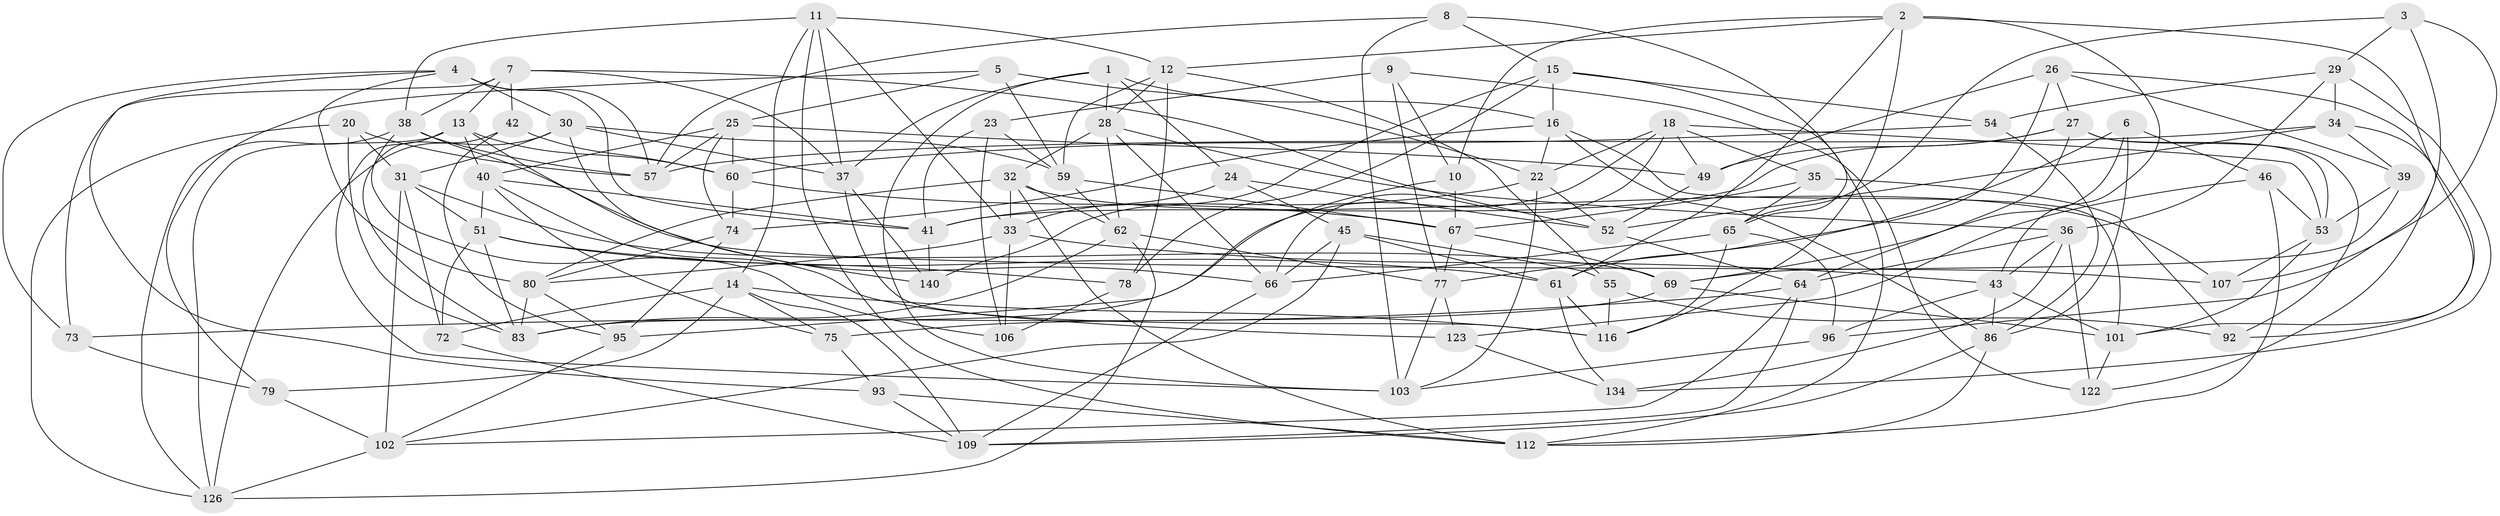 // Generated by graph-tools (version 1.1) at 2025/52/02/27/25 19:52:28]
// undirected, 85 vertices, 222 edges
graph export_dot {
graph [start="1"]
  node [color=gray90,style=filled];
  1 [super="+19"];
  2 [super="+121"];
  3;
  4 [super="+17"];
  5;
  6;
  7 [super="+104"];
  8;
  9;
  10;
  11 [super="+88"];
  12 [super="+128"];
  13 [super="+21"];
  14 [super="+125"];
  15 [super="+84"];
  16 [super="+105"];
  18 [super="+68"];
  20;
  22 [super="+94"];
  23;
  24 [super="+56"];
  25 [super="+48"];
  26 [super="+117"];
  27 [super="+58"];
  28 [super="+81"];
  29 [super="+47"];
  30 [super="+90"];
  31 [super="+127"];
  32 [super="+76"];
  33 [super="+139"];
  34 [super="+85"];
  35;
  36 [super="+108"];
  37 [super="+63"];
  38 [super="+50"];
  39;
  40 [super="+135"];
  41 [super="+44"];
  42;
  43 [super="+119"];
  45 [super="+124"];
  46;
  49 [super="+136"];
  51 [super="+97"];
  52 [super="+87"];
  53 [super="+70"];
  54;
  55;
  57 [super="+133"];
  59 [super="+89"];
  60 [super="+110"];
  61 [super="+137"];
  62 [super="+114"];
  64 [super="+71"];
  65 [super="+82"];
  66 [super="+99"];
  67 [super="+130"];
  69 [super="+100"];
  72;
  73;
  74 [super="+91"];
  75;
  77 [super="+141"];
  78;
  79;
  80 [super="+120"];
  83 [super="+113"];
  86 [super="+118"];
  92;
  93;
  95 [super="+98"];
  96;
  101 [super="+138"];
  102 [super="+115"];
  103 [super="+132"];
  106;
  107;
  109 [super="+111"];
  112 [super="+131"];
  116 [super="+142"];
  122;
  123;
  126 [super="+129"];
  134;
  140;
  1 -- 103;
  1 -- 24 [weight=2];
  1 -- 28;
  1 -- 16;
  1 -- 37;
  2 -- 10;
  2 -- 116;
  2 -- 12;
  2 -- 61;
  2 -- 43;
  2 -- 101;
  3 -- 96;
  3 -- 107;
  3 -- 65;
  3 -- 29;
  4 -- 73;
  4 -- 93;
  4 -- 41;
  4 -- 30;
  4 -- 57;
  4 -- 80;
  5 -- 22;
  5 -- 79;
  5 -- 25;
  5 -- 59;
  6 -- 46;
  6 -- 69;
  6 -- 86;
  6 -- 77;
  7 -- 73;
  7 -- 38;
  7 -- 42;
  7 -- 37;
  7 -- 13;
  7 -- 52;
  8 -- 103;
  8 -- 65;
  8 -- 15;
  8 -- 57;
  9 -- 10;
  9 -- 77;
  9 -- 122;
  9 -- 23;
  10 -- 67;
  10 -- 95;
  11 -- 112;
  11 -- 14;
  11 -- 38;
  11 -- 12;
  11 -- 33;
  11 -- 37;
  12 -- 59;
  12 -- 78;
  12 -- 55;
  12 -- 28;
  13 -- 40;
  13 -- 103;
  13 -- 60;
  13 -- 126;
  13 -- 66;
  14 -- 72;
  14 -- 75;
  14 -- 116;
  14 -- 79;
  14 -- 109;
  15 -- 16;
  15 -- 54;
  15 -- 112;
  15 -- 140;
  15 -- 78;
  16 -- 86;
  16 -- 74;
  16 -- 22;
  16 -- 101;
  18 -- 35;
  18 -- 66;
  18 -- 53;
  18 -- 22;
  18 -- 83;
  18 -- 49;
  20 -- 83;
  20 -- 126;
  20 -- 31;
  20 -- 57;
  22 -- 103;
  22 -- 52;
  22 -- 41;
  23 -- 106;
  23 -- 41;
  23 -- 59;
  24 -- 45 [weight=2];
  24 -- 33;
  24 -- 52;
  25 -- 60;
  25 -- 57;
  25 -- 40;
  25 -- 74;
  25 -- 49;
  26 -- 61;
  26 -- 92;
  26 -- 39;
  26 -- 27;
  26 -- 49 [weight=2];
  27 -- 41;
  27 -- 49;
  27 -- 53;
  27 -- 64;
  27 -- 92;
  28 -- 62;
  28 -- 32;
  28 -- 66;
  28 -- 36;
  29 -- 54;
  29 -- 134;
  29 -- 36;
  29 -- 34 [weight=2];
  30 -- 37;
  30 -- 140;
  30 -- 59;
  30 -- 126;
  30 -- 31;
  31 -- 72;
  31 -- 102;
  31 -- 51;
  31 -- 69;
  32 -- 80;
  32 -- 107;
  32 -- 112;
  32 -- 62;
  32 -- 33;
  33 -- 43;
  33 -- 106;
  33 -- 80;
  34 -- 39;
  34 -- 57;
  34 -- 122;
  34 -- 52;
  35 -- 92;
  35 -- 67;
  35 -- 65;
  36 -- 43;
  36 -- 64;
  36 -- 122;
  36 -- 134;
  37 -- 140;
  37 -- 116;
  38 -- 126;
  38 -- 107;
  38 -- 57;
  38 -- 106;
  39 -- 53;
  39 -- 69;
  40 -- 41;
  40 -- 51;
  40 -- 123;
  40 -- 75;
  41 -- 140;
  42 -- 95;
  42 -- 60;
  42 -- 83;
  43 -- 86;
  43 -- 96;
  43 -- 101;
  45 -- 55;
  45 -- 61;
  45 -- 102;
  45 -- 66;
  46 -- 123;
  46 -- 112;
  46 -- 53;
  49 -- 52;
  51 -- 78;
  51 -- 72;
  51 -- 83;
  51 -- 61;
  52 -- 64;
  53 -- 101;
  53 -- 107;
  54 -- 60;
  54 -- 86;
  55 -- 92;
  55 -- 116;
  59 -- 67;
  59 -- 62;
  60 -- 67;
  60 -- 74;
  61 -- 134;
  61 -- 116;
  62 -- 126;
  62 -- 77;
  62 -- 83;
  64 -- 102;
  64 -- 73;
  64 -- 109;
  65 -- 116;
  65 -- 96;
  65 -- 66;
  66 -- 109;
  67 -- 77;
  67 -- 69;
  69 -- 75;
  69 -- 101;
  72 -- 109;
  73 -- 79;
  74 -- 95 [weight=2];
  74 -- 80;
  75 -- 93;
  77 -- 123;
  77 -- 103;
  78 -- 106;
  79 -- 102;
  80 -- 95;
  80 -- 83;
  86 -- 109;
  86 -- 112;
  93 -- 109;
  93 -- 112;
  95 -- 102;
  96 -- 103;
  101 -- 122;
  102 -- 126;
  123 -- 134;
}
